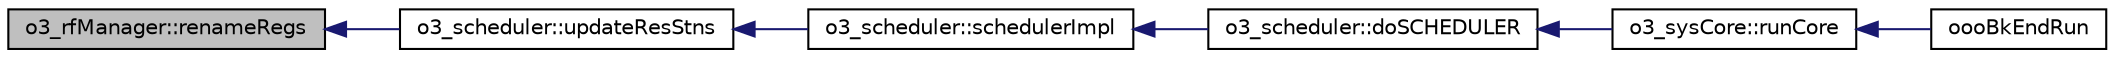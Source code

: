 digraph G
{
  edge [fontname="Helvetica",fontsize="10",labelfontname="Helvetica",labelfontsize="10"];
  node [fontname="Helvetica",fontsize="10",shape=record];
  rankdir=LR;
  Node1 [label="o3_rfManager::renameRegs",height=0.2,width=0.4,color="black", fillcolor="grey75", style="filled" fontcolor="black"];
  Node1 -> Node2 [dir=back,color="midnightblue",fontsize="10",style="solid",fontname="Helvetica"];
  Node2 [label="o3_scheduler::updateResStns",height=0.2,width=0.4,color="black", fillcolor="white", style="filled",URL="$classo3__scheduler.html#a3eaa3373cbbd123523a9cbf4d7326692"];
  Node2 -> Node3 [dir=back,color="midnightblue",fontsize="10",style="solid",fontname="Helvetica"];
  Node3 [label="o3_scheduler::schedulerImpl",height=0.2,width=0.4,color="black", fillcolor="white", style="filled",URL="$classo3__scheduler.html#ade8fe27e00ac0430122634af01c0639c"];
  Node3 -> Node4 [dir=back,color="midnightblue",fontsize="10",style="solid",fontname="Helvetica"];
  Node4 [label="o3_scheduler::doSCHEDULER",height=0.2,width=0.4,color="black", fillcolor="white", style="filled",URL="$classo3__scheduler.html#a336443d7d6e8f6b892c7c71b97099e40"];
  Node4 -> Node5 [dir=back,color="midnightblue",fontsize="10",style="solid",fontname="Helvetica"];
  Node5 [label="o3_sysCore::runCore",height=0.2,width=0.4,color="black", fillcolor="white", style="filled",URL="$classo3__sysCore.html#ab97edaa7f8ea74d7315b71d7d03a736c"];
  Node5 -> Node6 [dir=back,color="midnightblue",fontsize="10",style="solid",fontname="Helvetica"];
  Node6 [label="oooBkEndRun",height=0.2,width=0.4,color="black", fillcolor="white", style="filled",URL="$oooBkEnd_8h.html#aaa2cf7fe88073cf54894d48f17271d93"];
}

